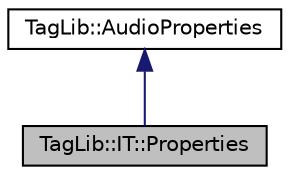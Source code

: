 digraph "TagLib::IT::Properties"
{
  edge [fontname="Helvetica",fontsize="10",labelfontname="Helvetica",labelfontsize="10"];
  node [fontname="Helvetica",fontsize="10",shape=record];
  Node1 [label="TagLib::IT::Properties",height=0.2,width=0.4,color="black", fillcolor="grey75", style="filled" fontcolor="black"];
  Node2 -> Node1 [dir="back",color="midnightblue",fontsize="10",style="solid",fontname="Helvetica"];
  Node2 [label="TagLib::AudioProperties",height=0.2,width=0.4,color="black", fillcolor="white", style="filled",URL="$class_tag_lib_1_1_audio_properties.html",tooltip="A simple, abstract interface to common audio properties. "];
}
